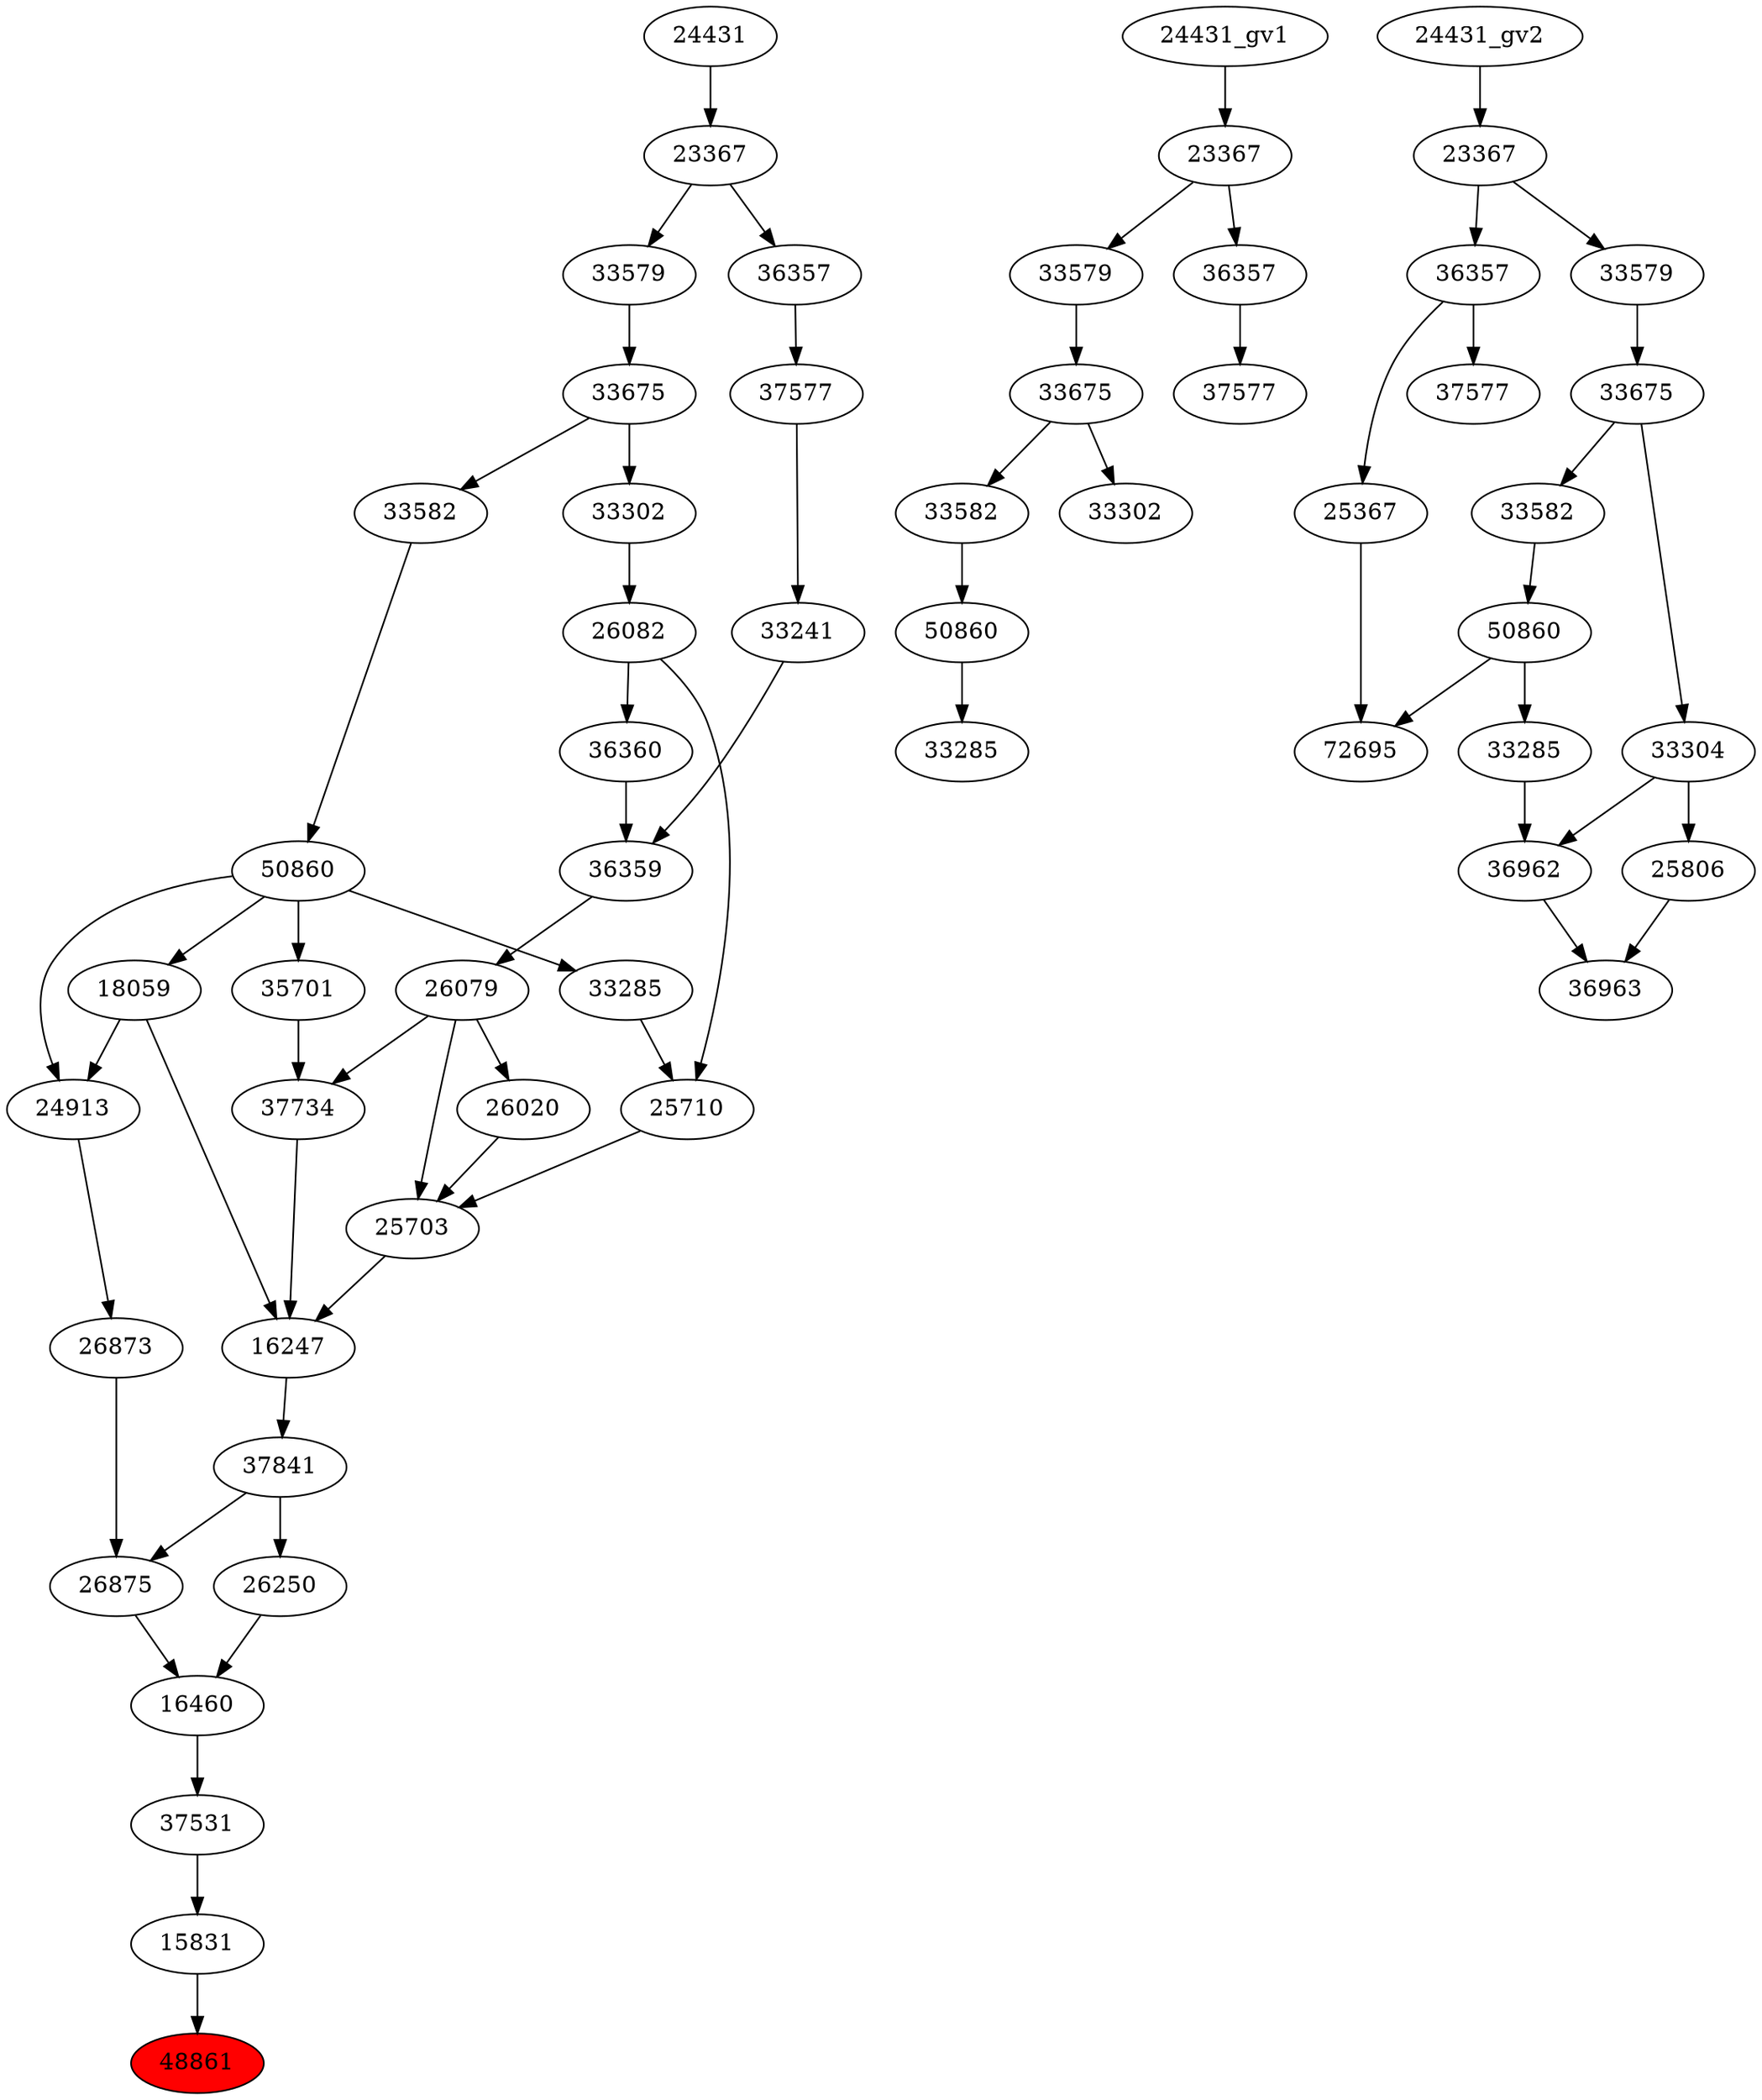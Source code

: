 strict digraph root {
	node [label="\N"];
	{
		node [fillcolor="",
			label="\N",
			style=""
		];
		48861		 [fillcolor=red,
			label=48861,
			style=filled];
		15831		 [label=15831];
		15831 -> 48861;
		37531		 [label=37531];
		37531 -> 15831;
		16460		 [label=16460];
		16460 -> 37531;
		26250		 [label=26250];
		26250 -> 16460;
		26875		 [label=26875];
		26875 -> 16460;
		37841		 [label=37841];
		37841 -> 26250;
		37841 -> 26875;
		26873		 [label=26873];
		26873 -> 26875;
		16247		 [label=16247];
		16247 -> 37841;
		24913		 [label=24913];
		24913 -> 26873;
		25703		 [label=25703];
		25703 -> 16247;
		37734		 [label=37734];
		37734 -> 16247;
		18059		 [label=18059];
		18059 -> 16247;
		18059 -> 24913;
		50860		 [label=50860];
		50860 -> 24913;
		50860 -> 18059;
		35701		 [label=35701];
		50860 -> 35701;
		33285		 [label=33285];
		50860 -> 33285;
		26020		 [label=26020];
		26020 -> 25703;
		26079		 [label=26079];
		26079 -> 25703;
		26079 -> 37734;
		26079 -> 26020;
		25710		 [label=25710];
		25710 -> 25703;
		35701 -> 37734;
		33582		 [label=33582];
		33582 -> 50860;
		36359		 [label=36359];
		36359 -> 26079;
		26082		 [label=26082];
		26082 -> 25710;
		36360		 [label=36360];
		26082 -> 36360;
		33285 -> 25710;
		33675		 [label=33675];
		33675 -> 33582;
		33302		 [label=33302];
		33675 -> 33302;
		33241		 [label=33241];
		33241 -> 36359;
		36360 -> 36359;
		33302 -> 26082;
		33579		 [label=33579];
		33579 -> 33675;
		37577		 [label=37577];
		37577 -> 33241;
		23367		 [label=23367];
		23367 -> 33579;
		36357		 [label=36357];
		23367 -> 36357;
		36357 -> 37577;
		24431		 [label=24431];
		24431 -> 23367;
	}
	{
		node [label="\N"];
		"50860_gv1"		 [label=50860];
		"33285_gv1"		 [label=33285];
		"50860_gv1" -> "33285_gv1";
		"33582_gv1"		 [label=33582];
		"33582_gv1" -> "50860_gv1";
		"33675_gv1"		 [label=33675];
		"33675_gv1" -> "33582_gv1";
		"33302_gv1"		 [label=33302];
		"33675_gv1" -> "33302_gv1";
		"33579_gv1"		 [label=33579];
		"33579_gv1" -> "33675_gv1";
		"23367_gv1"		 [label=23367];
		"23367_gv1" -> "33579_gv1";
		"36357_gv1"		 [label=36357];
		"23367_gv1" -> "36357_gv1";
		"37577_gv1"		 [label=37577];
		"36357_gv1" -> "37577_gv1";
		"24431_gv1" -> "23367_gv1";
	}
	{
		node [label="\N"];
		36963		 [label=36963];
		36962		 [label=36962];
		36962 -> 36963;
		25806		 [label=25806];
		25806 -> 36963;
		"33285_gv2"		 [label=33285];
		"33285_gv2" -> 36962;
		33304		 [label=33304];
		33304 -> 36962;
		33304 -> 25806;
		"50860_gv2"		 [label=50860];
		"50860_gv2" -> "33285_gv2";
		72695		 [label=72695];
		"50860_gv2" -> 72695;
		"33582_gv2"		 [label=33582];
		"33582_gv2" -> "50860_gv2";
		"37577_gv2"		 [label=37577];
		"36357_gv2"		 [label=36357];
		"36357_gv2" -> "37577_gv2";
		25367		 [label=25367];
		"36357_gv2" -> 25367;
		"33675_gv2"		 [label=33675];
		"33675_gv2" -> 33304;
		"33675_gv2" -> "33582_gv2";
		"23367_gv2"		 [label=23367];
		"23367_gv2" -> "36357_gv2";
		"33579_gv2"		 [label=33579];
		"23367_gv2" -> "33579_gv2";
		"33579_gv2" -> "33675_gv2";
		"24431_gv2" -> "23367_gv2";
		25367 -> 72695;
	}
}
